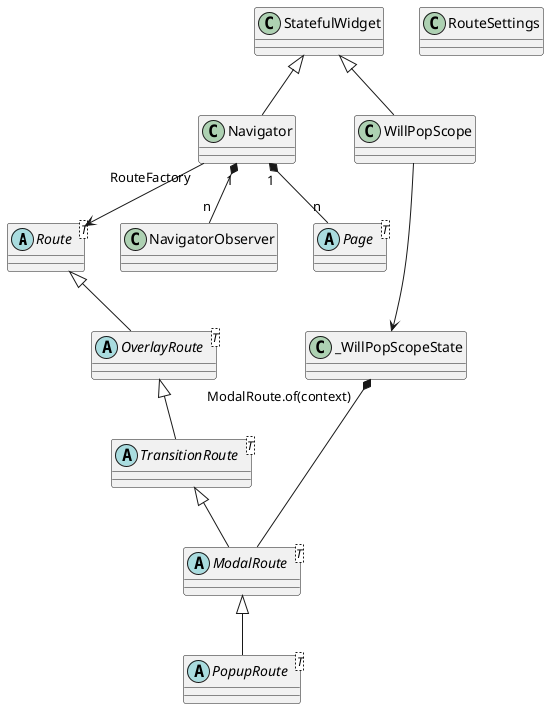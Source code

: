 @startuml
'https://plantuml.com/class-diagram

abstract class Route<T>
abstract class OverlayRoute<T>
abstract class TransitionRoute<T>
abstract class ModalRoute<T>
abstract class PopupRoute<T>

class Navigator
class RouteSettings
class NavigatorObserver
class WillPopScope
abstract class Page<T>

StatefulWidget <|-- Navigator
StatefulWidget <|-- WillPopScope
WillPopScope --> _WillPopScopeState
_WillPopScopeState "ModalRoute.of(context)"*-- ModalRoute

Route <|-- OverlayRoute
OverlayRoute <|-- TransitionRoute

TransitionRoute <|-- ModalRoute
ModalRoute <|-- PopupRoute

Navigator "1"*--"n" Page
Navigator "1"*--"n" NavigatorObserver

Navigator "RouteFactory"--> Route

@enduml